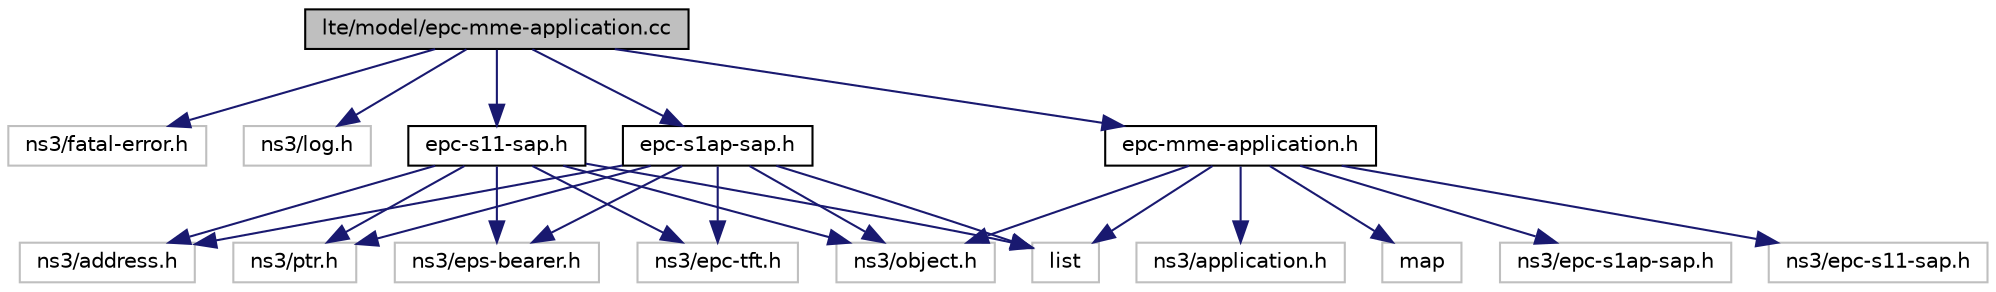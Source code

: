digraph "lte/model/epc-mme-application.cc"
{
  edge [fontname="Helvetica",fontsize="10",labelfontname="Helvetica",labelfontsize="10"];
  node [fontname="Helvetica",fontsize="10",shape=record];
  Node1 [label="lte/model/epc-mme-application.cc",height=0.2,width=0.4,color="black", fillcolor="grey75", style="filled", fontcolor="black"];
  Node1 -> Node2 [color="midnightblue",fontsize="10",style="solid"];
  Node2 [label="ns3/fatal-error.h",height=0.2,width=0.4,color="grey75", fillcolor="white", style="filled"];
  Node1 -> Node3 [color="midnightblue",fontsize="10",style="solid"];
  Node3 [label="ns3/log.h",height=0.2,width=0.4,color="grey75", fillcolor="white", style="filled"];
  Node1 -> Node4 [color="midnightblue",fontsize="10",style="solid"];
  Node4 [label="epc-s1ap-sap.h",height=0.2,width=0.4,color="black", fillcolor="white", style="filled",URL="$de/d22/epc-s1ap-sap_8h.html"];
  Node4 -> Node5 [color="midnightblue",fontsize="10",style="solid"];
  Node5 [label="ns3/address.h",height=0.2,width=0.4,color="grey75", fillcolor="white", style="filled"];
  Node4 -> Node6 [color="midnightblue",fontsize="10",style="solid"];
  Node6 [label="ns3/ptr.h",height=0.2,width=0.4,color="grey75", fillcolor="white", style="filled"];
  Node4 -> Node7 [color="midnightblue",fontsize="10",style="solid"];
  Node7 [label="ns3/object.h",height=0.2,width=0.4,color="grey75", fillcolor="white", style="filled"];
  Node4 -> Node8 [color="midnightblue",fontsize="10",style="solid"];
  Node8 [label="ns3/eps-bearer.h",height=0.2,width=0.4,color="grey75", fillcolor="white", style="filled"];
  Node4 -> Node9 [color="midnightblue",fontsize="10",style="solid"];
  Node9 [label="ns3/epc-tft.h",height=0.2,width=0.4,color="grey75", fillcolor="white", style="filled"];
  Node4 -> Node10 [color="midnightblue",fontsize="10",style="solid"];
  Node10 [label="list",height=0.2,width=0.4,color="grey75", fillcolor="white", style="filled"];
  Node1 -> Node11 [color="midnightblue",fontsize="10",style="solid"];
  Node11 [label="epc-s11-sap.h",height=0.2,width=0.4,color="black", fillcolor="white", style="filled",URL="$d5/dcb/epc-s11-sap_8h.html"];
  Node11 -> Node5 [color="midnightblue",fontsize="10",style="solid"];
  Node11 -> Node6 [color="midnightblue",fontsize="10",style="solid"];
  Node11 -> Node7 [color="midnightblue",fontsize="10",style="solid"];
  Node11 -> Node8 [color="midnightblue",fontsize="10",style="solid"];
  Node11 -> Node9 [color="midnightblue",fontsize="10",style="solid"];
  Node11 -> Node10 [color="midnightblue",fontsize="10",style="solid"];
  Node1 -> Node12 [color="midnightblue",fontsize="10",style="solid"];
  Node12 [label="epc-mme-application.h",height=0.2,width=0.4,color="black", fillcolor="white", style="filled",URL="$df/dbc/epc-mme-application_8h.html"];
  Node12 -> Node7 [color="midnightblue",fontsize="10",style="solid"];
  Node12 -> Node13 [color="midnightblue",fontsize="10",style="solid"];
  Node13 [label="ns3/epc-s1ap-sap.h",height=0.2,width=0.4,color="grey75", fillcolor="white", style="filled"];
  Node12 -> Node14 [color="midnightblue",fontsize="10",style="solid"];
  Node14 [label="ns3/epc-s11-sap.h",height=0.2,width=0.4,color="grey75", fillcolor="white", style="filled"];
  Node12 -> Node15 [color="midnightblue",fontsize="10",style="solid"];
  Node15 [label="ns3/application.h",height=0.2,width=0.4,color="grey75", fillcolor="white", style="filled"];
  Node12 -> Node16 [color="midnightblue",fontsize="10",style="solid"];
  Node16 [label="map",height=0.2,width=0.4,color="grey75", fillcolor="white", style="filled"];
  Node12 -> Node10 [color="midnightblue",fontsize="10",style="solid"];
}

